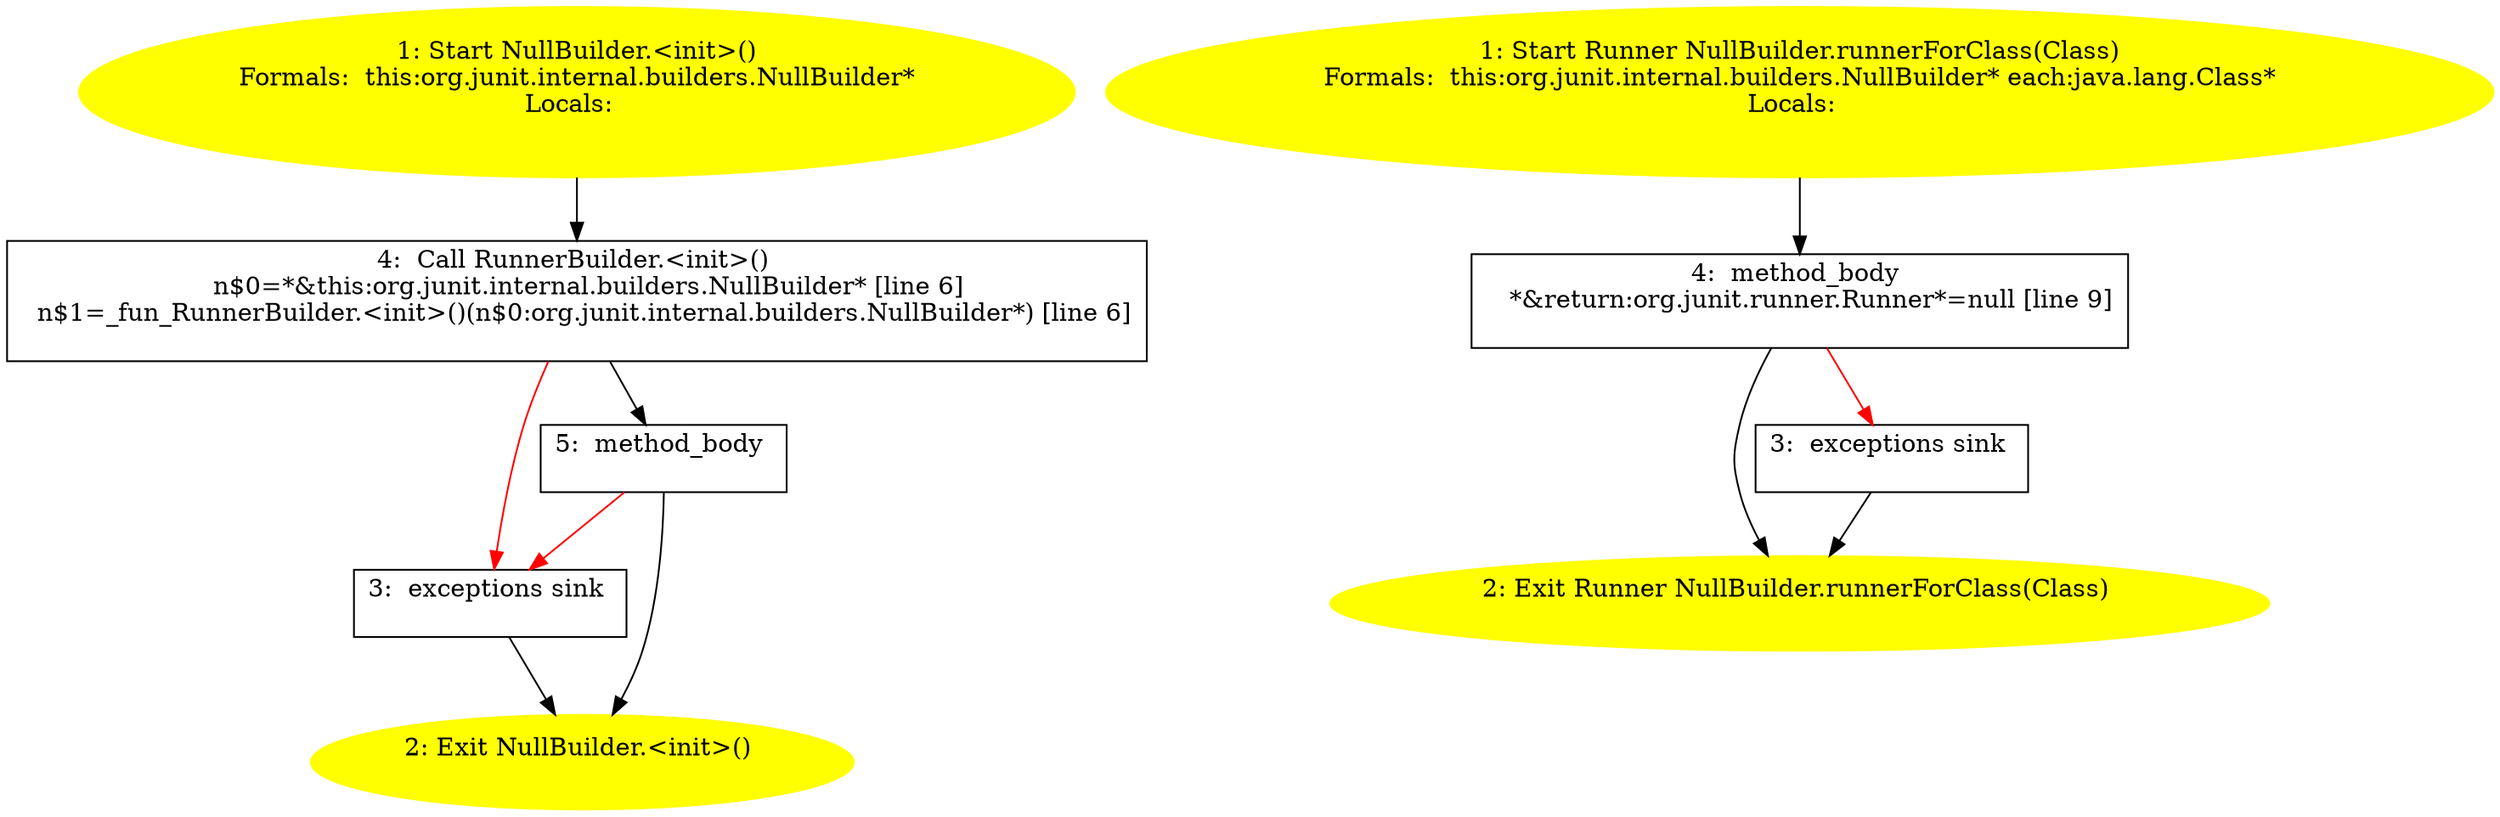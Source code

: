 /* @generated */
digraph cfg {
"org.junit.internal.builders.NullBuilder.<init>().b037552a5afe7bf1be5a31fd40c032ce_1" [label="1: Start NullBuilder.<init>()\nFormals:  this:org.junit.internal.builders.NullBuilder*\nLocals:  \n  " color=yellow style=filled]
	

	 "org.junit.internal.builders.NullBuilder.<init>().b037552a5afe7bf1be5a31fd40c032ce_1" -> "org.junit.internal.builders.NullBuilder.<init>().b037552a5afe7bf1be5a31fd40c032ce_4" ;
"org.junit.internal.builders.NullBuilder.<init>().b037552a5afe7bf1be5a31fd40c032ce_2" [label="2: Exit NullBuilder.<init>() \n  " color=yellow style=filled]
	

"org.junit.internal.builders.NullBuilder.<init>().b037552a5afe7bf1be5a31fd40c032ce_3" [label="3:  exceptions sink \n  " shape="box"]
	

	 "org.junit.internal.builders.NullBuilder.<init>().b037552a5afe7bf1be5a31fd40c032ce_3" -> "org.junit.internal.builders.NullBuilder.<init>().b037552a5afe7bf1be5a31fd40c032ce_2" ;
"org.junit.internal.builders.NullBuilder.<init>().b037552a5afe7bf1be5a31fd40c032ce_4" [label="4:  Call RunnerBuilder.<init>() \n   n$0=*&this:org.junit.internal.builders.NullBuilder* [line 6]\n  n$1=_fun_RunnerBuilder.<init>()(n$0:org.junit.internal.builders.NullBuilder*) [line 6]\n " shape="box"]
	

	 "org.junit.internal.builders.NullBuilder.<init>().b037552a5afe7bf1be5a31fd40c032ce_4" -> "org.junit.internal.builders.NullBuilder.<init>().b037552a5afe7bf1be5a31fd40c032ce_5" ;
	 "org.junit.internal.builders.NullBuilder.<init>().b037552a5afe7bf1be5a31fd40c032ce_4" -> "org.junit.internal.builders.NullBuilder.<init>().b037552a5afe7bf1be5a31fd40c032ce_3" [color="red" ];
"org.junit.internal.builders.NullBuilder.<init>().b037552a5afe7bf1be5a31fd40c032ce_5" [label="5:  method_body \n  " shape="box"]
	

	 "org.junit.internal.builders.NullBuilder.<init>().b037552a5afe7bf1be5a31fd40c032ce_5" -> "org.junit.internal.builders.NullBuilder.<init>().b037552a5afe7bf1be5a31fd40c032ce_2" ;
	 "org.junit.internal.builders.NullBuilder.<init>().b037552a5afe7bf1be5a31fd40c032ce_5" -> "org.junit.internal.builders.NullBuilder.<init>().b037552a5afe7bf1be5a31fd40c032ce_3" [color="red" ];
"org.junit.internal.builders.NullBuilder.runnerForClass(java.lang.Class):org.junit.runner.Runner.616d86f95e12887b35ef3cd97d54982c_1" [label="1: Start Runner NullBuilder.runnerForClass(Class)\nFormals:  this:org.junit.internal.builders.NullBuilder* each:java.lang.Class*\nLocals:  \n  " color=yellow style=filled]
	

	 "org.junit.internal.builders.NullBuilder.runnerForClass(java.lang.Class):org.junit.runner.Runner.616d86f95e12887b35ef3cd97d54982c_1" -> "org.junit.internal.builders.NullBuilder.runnerForClass(java.lang.Class):org.junit.runner.Runner.616d86f95e12887b35ef3cd97d54982c_4" ;
"org.junit.internal.builders.NullBuilder.runnerForClass(java.lang.Class):org.junit.runner.Runner.616d86f95e12887b35ef3cd97d54982c_2" [label="2: Exit Runner NullBuilder.runnerForClass(Class) \n  " color=yellow style=filled]
	

"org.junit.internal.builders.NullBuilder.runnerForClass(java.lang.Class):org.junit.runner.Runner.616d86f95e12887b35ef3cd97d54982c_3" [label="3:  exceptions sink \n  " shape="box"]
	

	 "org.junit.internal.builders.NullBuilder.runnerForClass(java.lang.Class):org.junit.runner.Runner.616d86f95e12887b35ef3cd97d54982c_3" -> "org.junit.internal.builders.NullBuilder.runnerForClass(java.lang.Class):org.junit.runner.Runner.616d86f95e12887b35ef3cd97d54982c_2" ;
"org.junit.internal.builders.NullBuilder.runnerForClass(java.lang.Class):org.junit.runner.Runner.616d86f95e12887b35ef3cd97d54982c_4" [label="4:  method_body \n   *&return:org.junit.runner.Runner*=null [line 9]\n " shape="box"]
	

	 "org.junit.internal.builders.NullBuilder.runnerForClass(java.lang.Class):org.junit.runner.Runner.616d86f95e12887b35ef3cd97d54982c_4" -> "org.junit.internal.builders.NullBuilder.runnerForClass(java.lang.Class):org.junit.runner.Runner.616d86f95e12887b35ef3cd97d54982c_2" ;
	 "org.junit.internal.builders.NullBuilder.runnerForClass(java.lang.Class):org.junit.runner.Runner.616d86f95e12887b35ef3cd97d54982c_4" -> "org.junit.internal.builders.NullBuilder.runnerForClass(java.lang.Class):org.junit.runner.Runner.616d86f95e12887b35ef3cd97d54982c_3" [color="red" ];
}
